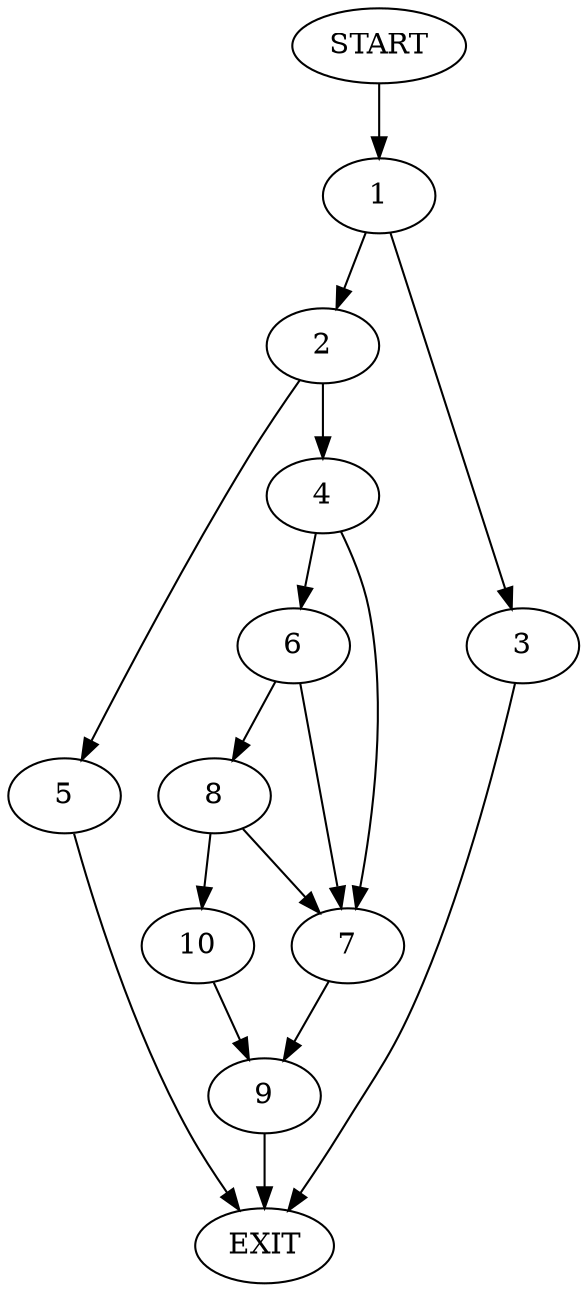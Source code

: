 digraph {
0 [label="START"]
11 [label="EXIT"]
0 -> 1
1 -> 2
1 -> 3
3 -> 11
2 -> 4
2 -> 5
4 -> 6
4 -> 7
5 -> 11
6 -> 7
6 -> 8
7 -> 9
8 -> 7
8 -> 10
10 -> 9
9 -> 11
}

